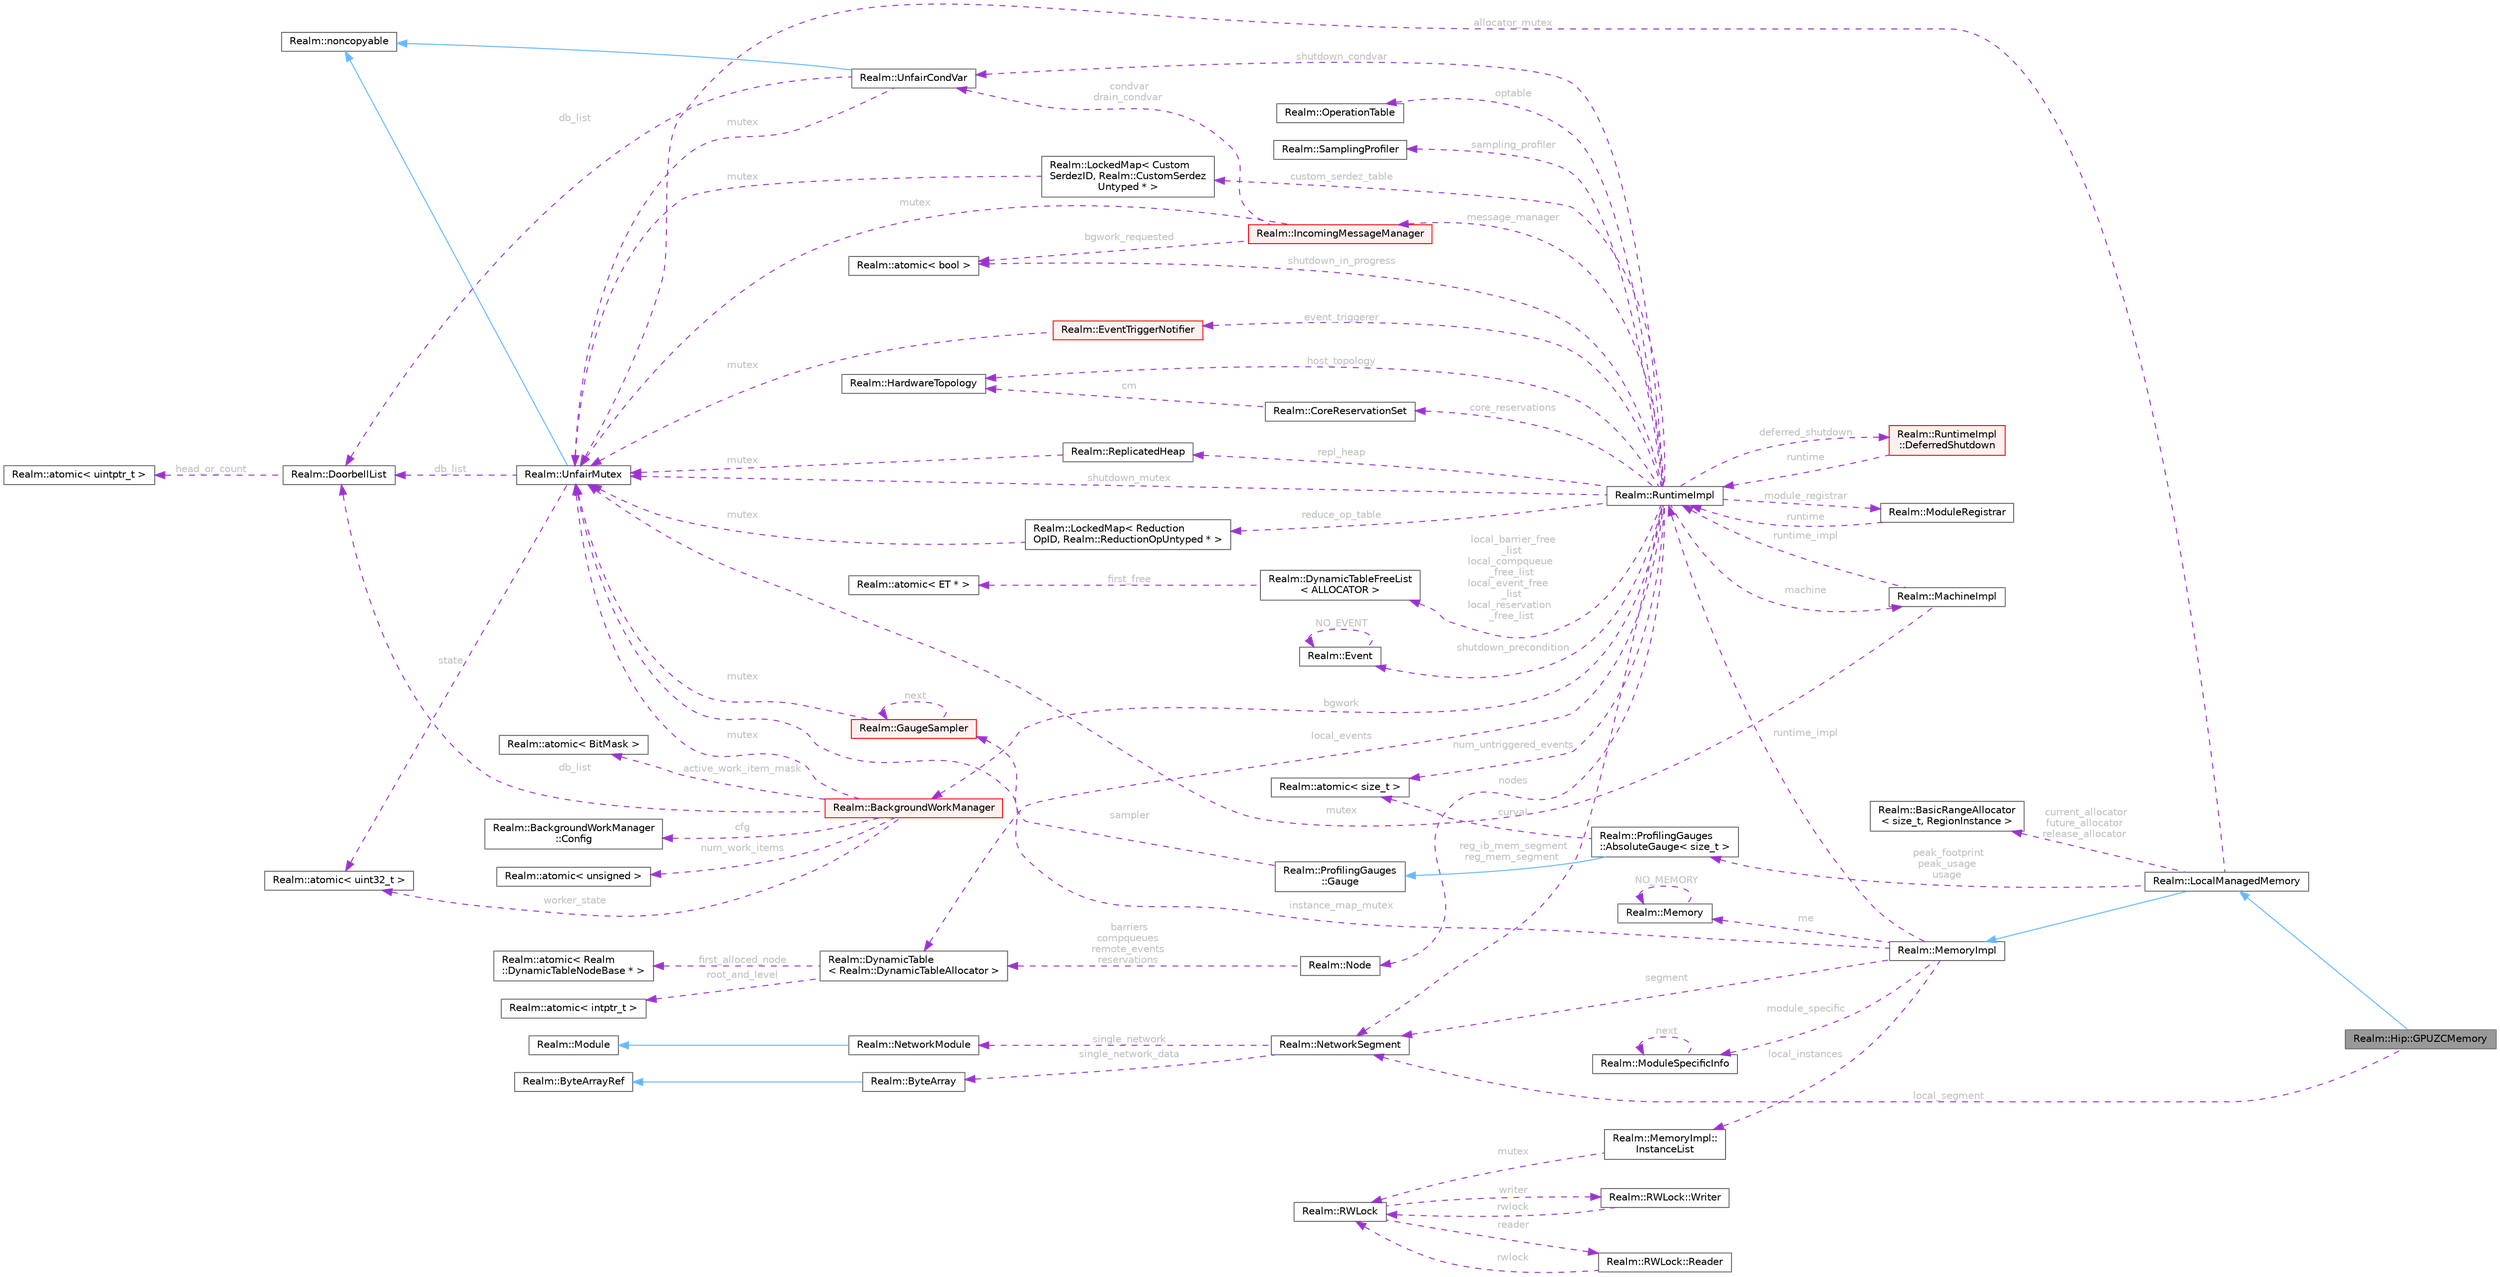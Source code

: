 digraph "Realm::Hip::GPUZCMemory"
{
 // LATEX_PDF_SIZE
  bgcolor="transparent";
  edge [fontname=Helvetica,fontsize=10,labelfontname=Helvetica,labelfontsize=10];
  node [fontname=Helvetica,fontsize=10,shape=box,height=0.2,width=0.4];
  rankdir="LR";
  Node1 [id="Node000001",label="Realm::Hip::GPUZCMemory",height=0.2,width=0.4,color="gray40", fillcolor="grey60", style="filled", fontcolor="black",tooltip=" "];
  Node2 -> Node1 [id="edge1_Node000001_Node000002",dir="back",color="steelblue1",style="solid",tooltip=" "];
  Node2 [id="Node000002",label="Realm::LocalManagedMemory",height=0.2,width=0.4,color="gray40", fillcolor="white", style="filled",URL="$classRealm_1_1LocalManagedMemory.html",tooltip=" "];
  Node3 -> Node2 [id="edge2_Node000002_Node000003",dir="back",color="steelblue1",style="solid",tooltip=" "];
  Node3 [id="Node000003",label="Realm::MemoryImpl",height=0.2,width=0.4,color="gray40", fillcolor="white", style="filled",URL="$classRealm_1_1MemoryImpl.html",tooltip=" "];
  Node4 -> Node3 [id="edge3_Node000003_Node000004",dir="back",color="darkorchid3",style="dashed",tooltip=" ",label=" me",fontcolor="grey" ];
  Node4 [id="Node000004",label="Realm::Memory",height=0.2,width=0.4,color="gray40", fillcolor="white", style="filled",URL="$classRealm_1_1Memory.html",tooltip=" "];
  Node4 -> Node4 [id="edge4_Node000004_Node000004",dir="back",color="darkorchid3",style="dashed",tooltip=" ",label=" NO_MEMORY",fontcolor="grey" ];
  Node5 -> Node3 [id="edge5_Node000003_Node000005",dir="back",color="darkorchid3",style="dashed",tooltip=" ",label=" segment",fontcolor="grey" ];
  Node5 [id="Node000005",label="Realm::NetworkSegment",height=0.2,width=0.4,color="gray40", fillcolor="white", style="filled",URL="$classRealm_1_1NetworkSegment.html",tooltip=" "];
  Node6 -> Node5 [id="edge6_Node000005_Node000006",dir="back",color="darkorchid3",style="dashed",tooltip=" ",label=" single_network",fontcolor="grey" ];
  Node6 [id="Node000006",label="Realm::NetworkModule",height=0.2,width=0.4,color="gray40", fillcolor="white", style="filled",URL="$classRealm_1_1NetworkModule.html",tooltip=" "];
  Node7 -> Node6 [id="edge7_Node000006_Node000007",dir="back",color="steelblue1",style="solid",tooltip=" "];
  Node7 [id="Node000007",label="Realm::Module",height=0.2,width=0.4,color="gray40", fillcolor="white", style="filled",URL="$classRealm_1_1Module.html",tooltip=" "];
  Node8 -> Node5 [id="edge8_Node000005_Node000008",dir="back",color="darkorchid3",style="dashed",tooltip=" ",label=" single_network_data",fontcolor="grey" ];
  Node8 [id="Node000008",label="Realm::ByteArray",height=0.2,width=0.4,color="gray40", fillcolor="white", style="filled",URL="$classRealm_1_1ByteArray.html",tooltip=" "];
  Node9 -> Node8 [id="edge9_Node000008_Node000009",dir="back",color="steelblue1",style="solid",tooltip=" "];
  Node9 [id="Node000009",label="Realm::ByteArrayRef",height=0.2,width=0.4,color="gray40", fillcolor="white", style="filled",URL="$classRealm_1_1ByteArrayRef.html",tooltip=" "];
  Node10 -> Node3 [id="edge10_Node000003_Node000010",dir="back",color="darkorchid3",style="dashed",tooltip=" ",label=" module_specific",fontcolor="grey" ];
  Node10 [id="Node000010",label="Realm::ModuleSpecificInfo",height=0.2,width=0.4,color="gray40", fillcolor="white", style="filled",URL="$classRealm_1_1ModuleSpecificInfo.html",tooltip=" "];
  Node10 -> Node10 [id="edge11_Node000010_Node000010",dir="back",color="darkorchid3",style="dashed",tooltip=" ",label=" next",fontcolor="grey" ];
  Node11 -> Node3 [id="edge12_Node000003_Node000011",dir="back",color="darkorchid3",style="dashed",tooltip=" ",label=" instance_map_mutex",fontcolor="grey" ];
  Node11 [id="Node000011",label="Realm::UnfairMutex",height=0.2,width=0.4,color="gray40", fillcolor="white", style="filled",URL="$classRealm_1_1UnfairMutex.html",tooltip=" "];
  Node12 -> Node11 [id="edge13_Node000011_Node000012",dir="back",color="steelblue1",style="solid",tooltip=" "];
  Node12 [id="Node000012",label="Realm::noncopyable",height=0.2,width=0.4,color="gray40", fillcolor="white", style="filled",URL="$classRealm_1_1noncopyable.html",tooltip=" "];
  Node13 -> Node11 [id="edge14_Node000011_Node000013",dir="back",color="darkorchid3",style="dashed",tooltip=" ",label=" state",fontcolor="grey" ];
  Node13 [id="Node000013",label="Realm::atomic\< uint32_t \>",height=0.2,width=0.4,color="gray40", fillcolor="white", style="filled",URL="$classRealm_1_1atomic.html",tooltip=" "];
  Node14 -> Node11 [id="edge15_Node000011_Node000014",dir="back",color="darkorchid3",style="dashed",tooltip=" ",label=" db_list",fontcolor="grey" ];
  Node14 [id="Node000014",label="Realm::DoorbellList",height=0.2,width=0.4,color="gray40", fillcolor="white", style="filled",URL="$classRealm_1_1DoorbellList.html",tooltip=" "];
  Node15 -> Node14 [id="edge16_Node000014_Node000015",dir="back",color="darkorchid3",style="dashed",tooltip=" ",label=" head_or_count",fontcolor="grey" ];
  Node15 [id="Node000015",label="Realm::atomic\< uintptr_t \>",height=0.2,width=0.4,color="gray40", fillcolor="white", style="filled",URL="$classRealm_1_1atomic.html",tooltip=" "];
  Node16 -> Node3 [id="edge17_Node000003_Node000016",dir="back",color="darkorchid3",style="dashed",tooltip=" ",label=" local_instances",fontcolor="grey" ];
  Node16 [id="Node000016",label="Realm::MemoryImpl::\lInstanceList",height=0.2,width=0.4,color="gray40", fillcolor="white", style="filled",URL="$structRealm_1_1MemoryImpl_1_1InstanceList.html",tooltip=" "];
  Node17 -> Node16 [id="edge18_Node000016_Node000017",dir="back",color="darkorchid3",style="dashed",tooltip=" ",label=" mutex",fontcolor="grey" ];
  Node17 [id="Node000017",label="Realm::RWLock",height=0.2,width=0.4,color="gray40", fillcolor="white", style="filled",URL="$classRealm_1_1RWLock.html",tooltip=" "];
  Node18 -> Node17 [id="edge19_Node000017_Node000018",dir="back",color="darkorchid3",style="dashed",tooltip=" ",label=" writer",fontcolor="grey" ];
  Node18 [id="Node000018",label="Realm::RWLock::Writer",height=0.2,width=0.4,color="gray40", fillcolor="white", style="filled",URL="$structRealm_1_1RWLock_1_1Writer.html",tooltip=" "];
  Node17 -> Node18 [id="edge20_Node000018_Node000017",dir="back",color="darkorchid3",style="dashed",tooltip=" ",label=" rwlock",fontcolor="grey" ];
  Node19 -> Node17 [id="edge21_Node000017_Node000019",dir="back",color="darkorchid3",style="dashed",tooltip=" ",label=" reader",fontcolor="grey" ];
  Node19 [id="Node000019",label="Realm::RWLock::Reader",height=0.2,width=0.4,color="gray40", fillcolor="white", style="filled",URL="$structRealm_1_1RWLock_1_1Reader.html",tooltip=" "];
  Node17 -> Node19 [id="edge22_Node000019_Node000017",dir="back",color="darkorchid3",style="dashed",tooltip=" ",label=" rwlock",fontcolor="grey" ];
  Node20 -> Node3 [id="edge23_Node000003_Node000020",dir="back",color="darkorchid3",style="dashed",tooltip=" ",label=" runtime_impl",fontcolor="grey" ];
  Node20 [id="Node000020",label="Realm::RuntimeImpl",height=0.2,width=0.4,color="gray40", fillcolor="white", style="filled",URL="$classRealm_1_1RuntimeImpl.html",tooltip=" "];
  Node21 -> Node20 [id="edge24_Node000020_Node000021",dir="back",color="darkorchid3",style="dashed",tooltip=" ",label=" machine",fontcolor="grey" ];
  Node21 [id="Node000021",label="Realm::MachineImpl",height=0.2,width=0.4,color="gray40", fillcolor="white", style="filled",URL="$classRealm_1_1MachineImpl.html",tooltip=" "];
  Node11 -> Node21 [id="edge25_Node000021_Node000011",dir="back",color="darkorchid3",style="dashed",tooltip=" ",label=" mutex",fontcolor="grey" ];
  Node20 -> Node21 [id="edge26_Node000021_Node000020",dir="back",color="darkorchid3",style="dashed",tooltip=" ",label=" runtime_impl",fontcolor="grey" ];
  Node22 -> Node20 [id="edge27_Node000020_Node000022",dir="back",color="darkorchid3",style="dashed",tooltip=" ",label=" reduce_op_table",fontcolor="grey" ];
  Node22 [id="Node000022",label="Realm::LockedMap\< Reduction\lOpID, Realm::ReductionOpUntyped * \>",height=0.2,width=0.4,color="gray40", fillcolor="white", style="filled",URL="$classRealm_1_1LockedMap.html",tooltip=" "];
  Node11 -> Node22 [id="edge28_Node000022_Node000011",dir="back",color="darkorchid3",style="dashed",tooltip=" ",label=" mutex",fontcolor="grey" ];
  Node23 -> Node20 [id="edge29_Node000020_Node000023",dir="back",color="darkorchid3",style="dashed",tooltip=" ",label=" custom_serdez_table",fontcolor="grey" ];
  Node23 [id="Node000023",label="Realm::LockedMap\< Custom\lSerdezID, Realm::CustomSerdez\lUntyped * \>",height=0.2,width=0.4,color="gray40", fillcolor="white", style="filled",URL="$classRealm_1_1LockedMap.html",tooltip=" "];
  Node11 -> Node23 [id="edge30_Node000023_Node000011",dir="back",color="darkorchid3",style="dashed",tooltip=" ",label=" mutex",fontcolor="grey" ];
  Node24 -> Node20 [id="edge31_Node000020_Node000024",dir="back",color="darkorchid3",style="dashed",tooltip=" ",label=" num_untriggered_events",fontcolor="grey" ];
  Node24 [id="Node000024",label="Realm::atomic\< size_t \>",height=0.2,width=0.4,color="gray40", fillcolor="white", style="filled",URL="$classRealm_1_1atomic.html",tooltip=" "];
  Node25 -> Node20 [id="edge32_Node000020_Node000025",dir="back",color="darkorchid3",style="dashed",tooltip=" ",label=" nodes",fontcolor="grey" ];
  Node25 [id="Node000025",label="Realm::Node",height=0.2,width=0.4,color="gray40", fillcolor="white", style="filled",URL="$structRealm_1_1Node.html",tooltip=" "];
  Node26 -> Node25 [id="edge33_Node000025_Node000026",dir="back",color="darkorchid3",style="dashed",tooltip=" ",label=" barriers\ncompqueues\nremote_events\nreservations",fontcolor="grey" ];
  Node26 [id="Node000026",label="Realm::DynamicTable\l\< Realm::DynamicTableAllocator \>",height=0.2,width=0.4,color="gray40", fillcolor="white", style="filled",URL="$classRealm_1_1DynamicTable.html",tooltip=" "];
  Node27 -> Node26 [id="edge34_Node000026_Node000027",dir="back",color="darkorchid3",style="dashed",tooltip=" ",label=" root_and_level",fontcolor="grey" ];
  Node27 [id="Node000027",label="Realm::atomic\< intptr_t \>",height=0.2,width=0.4,color="gray40", fillcolor="white", style="filled",URL="$classRealm_1_1atomic.html",tooltip=" "];
  Node28 -> Node26 [id="edge35_Node000026_Node000028",dir="back",color="darkorchid3",style="dashed",tooltip=" ",label=" first_alloced_node",fontcolor="grey" ];
  Node28 [id="Node000028",label="Realm::atomic\< Realm\l::DynamicTableNodeBase * \>",height=0.2,width=0.4,color="gray40", fillcolor="white", style="filled",URL="$classRealm_1_1atomic.html",tooltip=" "];
  Node26 -> Node20 [id="edge36_Node000020_Node000026",dir="back",color="darkorchid3",style="dashed",tooltip=" ",label=" local_events",fontcolor="grey" ];
  Node29 -> Node20 [id="edge37_Node000020_Node000029",dir="back",color="darkorchid3",style="dashed",tooltip=" ",label=" local_barrier_free\l_list\nlocal_compqueue\l_free_list\nlocal_event_free\l_list\nlocal_reservation\l_free_list",fontcolor="grey" ];
  Node29 [id="Node000029",label="Realm::DynamicTableFreeList\l\< ALLOCATOR \>",height=0.2,width=0.4,color="gray40", fillcolor="white", style="filled",URL="$classRealm_1_1DynamicTableFreeList.html",tooltip=" "];
  Node30 -> Node29 [id="edge38_Node000029_Node000030",dir="back",color="darkorchid3",style="dashed",tooltip=" ",label=" first_free",fontcolor="grey" ];
  Node30 [id="Node000030",label="Realm::atomic\< ET * \>",height=0.2,width=0.4,color="gray40", fillcolor="white", style="filled",URL="$classRealm_1_1atomic.html",tooltip=" "];
  Node11 -> Node20 [id="edge39_Node000020_Node000011",dir="back",color="darkorchid3",style="dashed",tooltip=" ",label=" shutdown_mutex",fontcolor="grey" ];
  Node31 -> Node20 [id="edge40_Node000020_Node000031",dir="back",color="darkorchid3",style="dashed",tooltip=" ",label=" shutdown_condvar",fontcolor="grey" ];
  Node31 [id="Node000031",label="Realm::UnfairCondVar",height=0.2,width=0.4,color="gray40", fillcolor="white", style="filled",URL="$classRealm_1_1UnfairCondVar.html",tooltip=" "];
  Node12 -> Node31 [id="edge41_Node000031_Node000012",dir="back",color="steelblue1",style="solid",tooltip=" "];
  Node11 -> Node31 [id="edge42_Node000031_Node000011",dir="back",color="darkorchid3",style="dashed",tooltip=" ",label=" mutex",fontcolor="grey" ];
  Node14 -> Node31 [id="edge43_Node000031_Node000014",dir="back",color="darkorchid3",style="dashed",tooltip=" ",label=" db_list",fontcolor="grey" ];
  Node32 -> Node20 [id="edge44_Node000020_Node000032",dir="back",color="darkorchid3",style="dashed",tooltip=" ",label=" shutdown_precondition",fontcolor="grey" ];
  Node32 [id="Node000032",label="Realm::Event",height=0.2,width=0.4,color="gray40", fillcolor="white", style="filled",URL="$classRealm_1_1Event.html",tooltip=" "];
  Node32 -> Node32 [id="edge45_Node000032_Node000032",dir="back",color="darkorchid3",style="dashed",tooltip=" ",label=" NO_EVENT",fontcolor="grey" ];
  Node33 -> Node20 [id="edge46_Node000020_Node000033",dir="back",color="darkorchid3",style="dashed",tooltip=" ",label=" shutdown_in_progress",fontcolor="grey" ];
  Node33 [id="Node000033",label="Realm::atomic\< bool \>",height=0.2,width=0.4,color="gray40", fillcolor="white", style="filled",URL="$classRealm_1_1atomic.html",tooltip=" "];
  Node34 -> Node20 [id="edge47_Node000020_Node000034",dir="back",color="darkorchid3",style="dashed",tooltip=" ",label=" host_topology",fontcolor="grey" ];
  Node34 [id="Node000034",label="Realm::HardwareTopology",height=0.2,width=0.4,color="gray40", fillcolor="white", style="filled",URL="$classRealm_1_1HardwareTopology.html",tooltip="Represents the topology of the host processor cores and memory."];
  Node35 -> Node20 [id="edge48_Node000020_Node000035",dir="back",color="darkorchid3",style="dashed",tooltip=" ",label=" core_reservations",fontcolor="grey" ];
  Node35 [id="Node000035",label="Realm::CoreReservationSet",height=0.2,width=0.4,color="gray40", fillcolor="white", style="filled",URL="$classRealm_1_1CoreReservationSet.html",tooltip=" "];
  Node34 -> Node35 [id="edge49_Node000035_Node000034",dir="back",color="darkorchid3",style="dashed",tooltip=" ",label=" cm",fontcolor="grey" ];
  Node36 -> Node20 [id="edge50_Node000020_Node000036",dir="back",color="darkorchid3",style="dashed",tooltip=" ",label=" bgwork",fontcolor="grey" ];
  Node36 [id="Node000036",label="Realm::BackgroundWorkManager",height=0.2,width=0.4,color="red", fillcolor="#FFF0F0", style="filled",URL="$classRealm_1_1BackgroundWorkManager.html",tooltip=" "];
  Node37 -> Node36 [id="edge51_Node000036_Node000037",dir="back",color="darkorchid3",style="dashed",tooltip=" ",label=" cfg",fontcolor="grey" ];
  Node37 [id="Node000037",label="Realm::BackgroundWorkManager\l::Config",height=0.2,width=0.4,color="gray40", fillcolor="white", style="filled",URL="$structRealm_1_1BackgroundWorkManager_1_1Config.html",tooltip=" "];
  Node11 -> Node36 [id="edge52_Node000036_Node000011",dir="back",color="darkorchid3",style="dashed",tooltip=" ",label=" mutex",fontcolor="grey" ];
  Node38 -> Node36 [id="edge53_Node000036_Node000038",dir="back",color="darkorchid3",style="dashed",tooltip=" ",label=" num_work_items",fontcolor="grey" ];
  Node38 [id="Node000038",label="Realm::atomic\< unsigned \>",height=0.2,width=0.4,color="gray40", fillcolor="white", style="filled",URL="$classRealm_1_1atomic.html",tooltip=" "];
  Node39 -> Node36 [id="edge54_Node000036_Node000039",dir="back",color="darkorchid3",style="dashed",tooltip=" ",label=" active_work_item_mask",fontcolor="grey" ];
  Node39 [id="Node000039",label="Realm::atomic\< BitMask \>",height=0.2,width=0.4,color="gray40", fillcolor="white", style="filled",URL="$classRealm_1_1atomic.html",tooltip=" "];
  Node13 -> Node36 [id="edge55_Node000036_Node000013",dir="back",color="darkorchid3",style="dashed",tooltip=" ",label=" worker_state",fontcolor="grey" ];
  Node14 -> Node36 [id="edge56_Node000036_Node000014",dir="back",color="darkorchid3",style="dashed",tooltip=" ",label=" db_list",fontcolor="grey" ];
  Node44 -> Node20 [id="edge57_Node000020_Node000044",dir="back",color="darkorchid3",style="dashed",tooltip=" ",label=" message_manager",fontcolor="grey" ];
  Node44 [id="Node000044",label="Realm::IncomingMessageManager",height=0.2,width=0.4,color="red", fillcolor="#FFF0F0", style="filled",URL="$classRealm_1_1IncomingMessageManager.html",tooltip=" "];
  Node33 -> Node44 [id="edge58_Node000044_Node000033",dir="back",color="darkorchid3",style="dashed",tooltip=" ",label=" bgwork_requested",fontcolor="grey" ];
  Node11 -> Node44 [id="edge59_Node000044_Node000011",dir="back",color="darkorchid3",style="dashed",tooltip=" ",label=" mutex",fontcolor="grey" ];
  Node31 -> Node44 [id="edge60_Node000044_Node000031",dir="back",color="darkorchid3",style="dashed",tooltip=" ",label=" condvar\ndrain_condvar",fontcolor="grey" ];
  Node52 -> Node20 [id="edge61_Node000020_Node000052",dir="back",color="darkorchid3",style="dashed",tooltip=" ",label=" event_triggerer",fontcolor="grey" ];
  Node52 [id="Node000052",label="Realm::EventTriggerNotifier",height=0.2,width=0.4,color="red", fillcolor="#FFF0F0", style="filled",URL="$classRealm_1_1EventTriggerNotifier.html",tooltip=" "];
  Node11 -> Node52 [id="edge62_Node000052_Node000011",dir="back",color="darkorchid3",style="dashed",tooltip=" ",label=" mutex",fontcolor="grey" ];
  Node58 -> Node20 [id="edge63_Node000020_Node000058",dir="back",color="darkorchid3",style="dashed",tooltip=" ",label=" optable",fontcolor="grey" ];
  Node58 [id="Node000058",label="Realm::OperationTable",height=0.2,width=0.4,color="gray40", fillcolor="white", style="filled",URL="$classRealm_1_1OperationTable.html",tooltip=" "];
  Node59 -> Node20 [id="edge64_Node000020_Node000059",dir="back",color="darkorchid3",style="dashed",tooltip=" ",label=" sampling_profiler",fontcolor="grey" ];
  Node59 [id="Node000059",label="Realm::SamplingProfiler",height=0.2,width=0.4,color="gray40", fillcolor="white", style="filled",URL="$classRealm_1_1SamplingProfiler.html",tooltip=" "];
  Node60 -> Node20 [id="edge65_Node000020_Node000060",dir="back",color="darkorchid3",style="dashed",tooltip=" ",label=" repl_heap",fontcolor="grey" ];
  Node60 [id="Node000060",label="Realm::ReplicatedHeap",height=0.2,width=0.4,color="gray40", fillcolor="white", style="filled",URL="$classRealm_1_1ReplicatedHeap.html",tooltip=" "];
  Node11 -> Node60 [id="edge66_Node000060_Node000011",dir="back",color="darkorchid3",style="dashed",tooltip=" ",label=" mutex",fontcolor="grey" ];
  Node61 -> Node20 [id="edge67_Node000020_Node000061",dir="back",color="darkorchid3",style="dashed",tooltip=" ",label=" deferred_shutdown",fontcolor="grey" ];
  Node61 [id="Node000061",label="Realm::RuntimeImpl\l::DeferredShutdown",height=0.2,width=0.4,color="red", fillcolor="#FFF0F0", style="filled",URL="$classRealm_1_1RuntimeImpl_1_1DeferredShutdown.html",tooltip=" "];
  Node20 -> Node61 [id="edge68_Node000061_Node000020",dir="back",color="darkorchid3",style="dashed",tooltip=" ",label=" runtime",fontcolor="grey" ];
  Node5 -> Node20 [id="edge69_Node000020_Node000005",dir="back",color="darkorchid3",style="dashed",tooltip=" ",label=" reg_ib_mem_segment\nreg_mem_segment",fontcolor="grey" ];
  Node62 -> Node20 [id="edge70_Node000020_Node000062",dir="back",color="darkorchid3",style="dashed",tooltip=" ",label=" module_registrar",fontcolor="grey" ];
  Node62 [id="Node000062",label="Realm::ModuleRegistrar",height=0.2,width=0.4,color="gray40", fillcolor="white", style="filled",URL="$classRealm_1_1ModuleRegistrar.html",tooltip=" "];
  Node20 -> Node62 [id="edge71_Node000062_Node000020",dir="back",color="darkorchid3",style="dashed",tooltip=" ",label=" runtime",fontcolor="grey" ];
  Node11 -> Node2 [id="edge72_Node000002_Node000011",dir="back",color="darkorchid3",style="dashed",tooltip=" ",label=" allocator_mutex",fontcolor="grey" ];
  Node63 -> Node2 [id="edge73_Node000002_Node000063",dir="back",color="darkorchid3",style="dashed",tooltip=" ",label=" current_allocator\nfuture_allocator\nrelease_allocator",fontcolor="grey" ];
  Node63 [id="Node000063",label="Realm::BasicRangeAllocator\l\< size_t, RegionInstance \>",height=0.2,width=0.4,color="gray40", fillcolor="white", style="filled",URL="$classRealm_1_1BasicRangeAllocator.html",tooltip=" "];
  Node64 -> Node2 [id="edge74_Node000002_Node000064",dir="back",color="darkorchid3",style="dashed",tooltip=" ",label=" peak_footprint\npeak_usage\nusage",fontcolor="grey" ];
  Node64 [id="Node000064",label="Realm::ProfilingGauges\l::AbsoluteGauge\< size_t \>",height=0.2,width=0.4,color="gray40", fillcolor="white", style="filled",URL="$classRealm_1_1ProfilingGauges_1_1AbsoluteGauge.html",tooltip=" "];
  Node65 -> Node64 [id="edge75_Node000064_Node000065",dir="back",color="steelblue1",style="solid",tooltip=" "];
  Node65 [id="Node000065",label="Realm::ProfilingGauges\l::Gauge",height=0.2,width=0.4,color="gray40", fillcolor="white", style="filled",URL="$classRealm_1_1ProfilingGauges_1_1Gauge.html",tooltip=" "];
  Node66 -> Node65 [id="edge76_Node000065_Node000066",dir="back",color="darkorchid3",style="dashed",tooltip=" ",label=" sampler",fontcolor="grey" ];
  Node66 [id="Node000066",label="Realm::GaugeSampler",height=0.2,width=0.4,color="red", fillcolor="#FFF0F0", style="filled",URL="$classRealm_1_1GaugeSampler.html",tooltip=" "];
  Node11 -> Node66 [id="edge77_Node000066_Node000011",dir="back",color="darkorchid3",style="dashed",tooltip=" ",label=" mutex",fontcolor="grey" ];
  Node66 -> Node66 [id="edge78_Node000066_Node000066",dir="back",color="darkorchid3",style="dashed",tooltip=" ",label=" next",fontcolor="grey" ];
  Node24 -> Node64 [id="edge79_Node000064_Node000024",dir="back",color="darkorchid3",style="dashed",tooltip=" ",label=" curval",fontcolor="grey" ];
  Node5 -> Node1 [id="edge80_Node000001_Node000005",dir="back",color="darkorchid3",style="dashed",tooltip=" ",label=" local_segment",fontcolor="grey" ];
}
